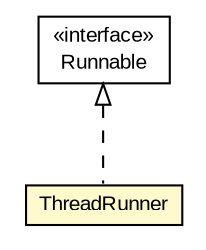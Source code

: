 #!/usr/local/bin/dot
#
# Class diagram 
# Generated by UMLGraph version R5_6-24-gf6e263 (http://www.umlgraph.org/)
#

digraph G {
	edge [fontname="arial",fontsize=10,labelfontname="arial",labelfontsize=10];
	node [fontname="arial",fontsize=10,shape=plaintext];
	nodesep=0.25;
	ranksep=0.5;
	// org.miloss.fgsms.alerting.ThreadRunner
	c1195802 [label=<<table title="org.miloss.fgsms.alerting.ThreadRunner" border="0" cellborder="1" cellspacing="0" cellpadding="2" port="p" bgcolor="lemonChiffon" href="./ThreadRunner.html">
		<tr><td><table border="0" cellspacing="0" cellpadding="1">
<tr><td align="center" balign="center"> ThreadRunner </td></tr>
		</table></td></tr>
		</table>>, URL="./ThreadRunner.html", fontname="arial", fontcolor="black", fontsize=10.0];
	//org.miloss.fgsms.alerting.ThreadRunner implements java.lang.Runnable
	c1195820:p -> c1195802:p [dir=back,arrowtail=empty,style=dashed];
	// java.lang.Runnable
	c1195820 [label=<<table title="java.lang.Runnable" border="0" cellborder="1" cellspacing="0" cellpadding="2" port="p" href="http://java.sun.com/j2se/1.4.2/docs/api/java/lang/Runnable.html">
		<tr><td><table border="0" cellspacing="0" cellpadding="1">
<tr><td align="center" balign="center"> &#171;interface&#187; </td></tr>
<tr><td align="center" balign="center"> Runnable </td></tr>
		</table></td></tr>
		</table>>, URL="http://java.sun.com/j2se/1.4.2/docs/api/java/lang/Runnable.html", fontname="arial", fontcolor="black", fontsize=10.0];
}

